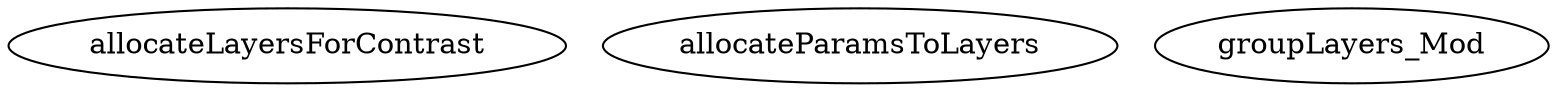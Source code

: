 /* Created by mdot for Matlab */
digraph m2html {

  allocateLayersForContrast [URL="allocateLayersForContrast.html"];
  allocateParamsToLayers [URL="allocateParamsToLayers.html"];
  groupLayers_Mod [URL="groupLayers_Mod.html"];
}
